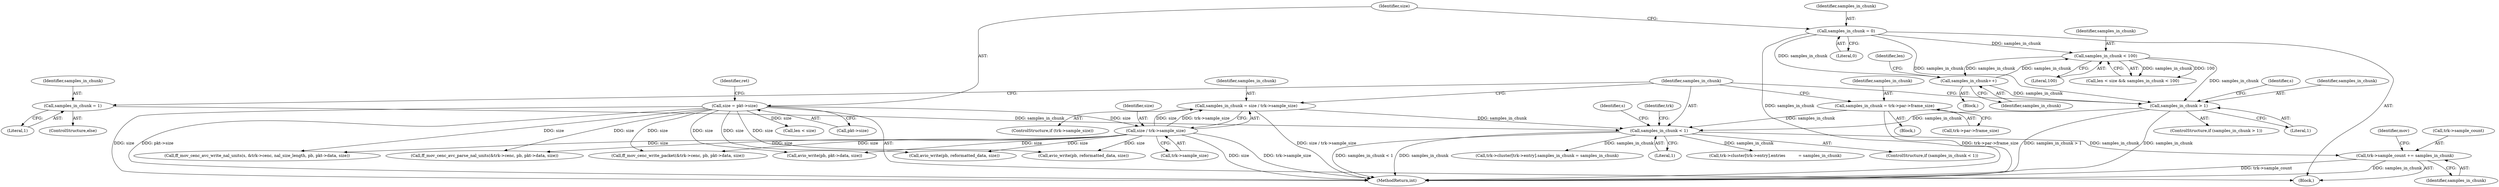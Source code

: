 digraph "0_FFmpeg_3a2d21bc5f97aa0161db3ae731fc2732be6108b8@pointer" {
"1001425" [label="(Call,trk->sample_count += samples_in_chunk)"];
"1000364" [label="(Call,samples_in_chunk < 1)"];
"1000360" [label="(Call,samples_in_chunk = 1)"];
"1000315" [label="(Call,samples_in_chunk > 1)"];
"1000295" [label="(Call,samples_in_chunk < 100)"];
"1000312" [label="(Call,samples_in_chunk++)"];
"1000147" [label="(Call,samples_in_chunk = 0)"];
"1000352" [label="(Call,samples_in_chunk = size / trk->sample_size)"];
"1000354" [label="(Call,size / trk->sample_size)"];
"1000151" [label="(Call,size = pkt->size)"];
"1000340" [label="(Call,samples_in_chunk = trk->par->frame_size)"];
"1000365" [label="(Identifier,samples_in_chunk)"];
"1000369" [label="(Identifier,s)"];
"1001429" [label="(Identifier,samples_in_chunk)"];
"1000531" [label="(Call,avio_write(pb, reformatted_data, size))"];
"1000320" [label="(Identifier,s)"];
"1000296" [label="(Identifier,samples_in_chunk)"];
"1000354" [label="(Call,size / trk->sample_size)"];
"1000363" [label="(ControlStructure,if (samples_in_chunk < 1))"];
"1001426" [label="(Call,trk->sample_count)"];
"1000315" [label="(Call,samples_in_chunk > 1)"];
"1000314" [label="(ControlStructure,if (samples_in_chunk > 1))"];
"1000348" [label="(ControlStructure,if (trk->sample_size))"];
"1000316" [label="(Identifier,samples_in_chunk)"];
"1000353" [label="(Identifier,samples_in_chunk)"];
"1000153" [label="(Call,pkt->size)"];
"1001466" [label="(MethodReturn,int)"];
"1000312" [label="(Call,samples_in_chunk++)"];
"1000359" [label="(ControlStructure,else)"];
"1000630" [label="(Call,avio_write(pb, reformatted_data, size))"];
"1000151" [label="(Call,size = pkt->size)"];
"1000317" [label="(Literal,1)"];
"1000857" [label="(Call,trk->cluster[trk->entry].samples_in_chunk = samples_in_chunk)"];
"1000147" [label="(Call,samples_in_chunk = 0)"];
"1000355" [label="(Identifier,size)"];
"1000356" [label="(Call,trk->sample_size)"];
"1000715" [label="(Call,ff_mov_cenc_avc_write_nal_units(s, &trk->cenc, nal_size_length, pb, pkt->data, size))"];
"1000378" [label="(Identifier,trk)"];
"1000546" [label="(Call,ff_mov_cenc_avc_parse_nal_units(&trk->cenc, pb, pkt->data, size))"];
"1000297" [label="(Literal,100)"];
"1000366" [label="(Literal,1)"];
"1000313" [label="(Identifier,samples_in_chunk)"];
"1000340" [label="(Call,samples_in_chunk = trk->par->frame_size)"];
"1000298" [label="(Block,)"];
"1000149" [label="(Literal,0)"];
"1000731" [label="(Call,ff_mov_cenc_write_packet(&trk->cenc, pb, pkt->data, size))"];
"1000747" [label="(Call,avio_write(pb, pkt->data, size))"];
"1000364" [label="(Call,samples_in_chunk < 1)"];
"1000339" [label="(Block,)"];
"1000152" [label="(Identifier,size)"];
"1000342" [label="(Call,trk->par->frame_size)"];
"1000292" [label="(Call,len < size)"];
"1000341" [label="(Identifier,samples_in_chunk)"];
"1000158" [label="(Identifier,ret)"];
"1000116" [label="(Block,)"];
"1001432" [label="(Identifier,mov)"];
"1000360" [label="(Call,samples_in_chunk = 1)"];
"1000295" [label="(Call,samples_in_chunk < 100)"];
"1000148" [label="(Identifier,samples_in_chunk)"];
"1000352" [label="(Call,samples_in_chunk = size / trk->sample_size)"];
"1000890" [label="(Call,trk->cluster[trk->entry].entries          = samples_in_chunk)"];
"1001425" [label="(Call,trk->sample_count += samples_in_chunk)"];
"1000361" [label="(Identifier,samples_in_chunk)"];
"1000291" [label="(Call,len < size && samples_in_chunk < 100)"];
"1000362" [label="(Literal,1)"];
"1000293" [label="(Identifier,len)"];
"1001425" -> "1000116"  [label="AST: "];
"1001425" -> "1001429"  [label="CFG: "];
"1001426" -> "1001425"  [label="AST: "];
"1001429" -> "1001425"  [label="AST: "];
"1001432" -> "1001425"  [label="CFG: "];
"1001425" -> "1001466"  [label="DDG: samples_in_chunk"];
"1001425" -> "1001466"  [label="DDG: trk->sample_count"];
"1000364" -> "1001425"  [label="DDG: samples_in_chunk"];
"1000364" -> "1000363"  [label="AST: "];
"1000364" -> "1000366"  [label="CFG: "];
"1000365" -> "1000364"  [label="AST: "];
"1000366" -> "1000364"  [label="AST: "];
"1000369" -> "1000364"  [label="CFG: "];
"1000378" -> "1000364"  [label="CFG: "];
"1000364" -> "1001466"  [label="DDG: samples_in_chunk"];
"1000364" -> "1001466"  [label="DDG: samples_in_chunk < 1"];
"1000360" -> "1000364"  [label="DDG: samples_in_chunk"];
"1000315" -> "1000364"  [label="DDG: samples_in_chunk"];
"1000352" -> "1000364"  [label="DDG: samples_in_chunk"];
"1000340" -> "1000364"  [label="DDG: samples_in_chunk"];
"1000364" -> "1000857"  [label="DDG: samples_in_chunk"];
"1000364" -> "1000890"  [label="DDG: samples_in_chunk"];
"1000360" -> "1000359"  [label="AST: "];
"1000360" -> "1000362"  [label="CFG: "];
"1000361" -> "1000360"  [label="AST: "];
"1000362" -> "1000360"  [label="AST: "];
"1000365" -> "1000360"  [label="CFG: "];
"1000315" -> "1000314"  [label="AST: "];
"1000315" -> "1000317"  [label="CFG: "];
"1000316" -> "1000315"  [label="AST: "];
"1000317" -> "1000315"  [label="AST: "];
"1000320" -> "1000315"  [label="CFG: "];
"1000365" -> "1000315"  [label="CFG: "];
"1000315" -> "1001466"  [label="DDG: samples_in_chunk > 1"];
"1000315" -> "1001466"  [label="DDG: samples_in_chunk"];
"1000295" -> "1000315"  [label="DDG: samples_in_chunk"];
"1000312" -> "1000315"  [label="DDG: samples_in_chunk"];
"1000147" -> "1000315"  [label="DDG: samples_in_chunk"];
"1000295" -> "1000291"  [label="AST: "];
"1000295" -> "1000297"  [label="CFG: "];
"1000296" -> "1000295"  [label="AST: "];
"1000297" -> "1000295"  [label="AST: "];
"1000291" -> "1000295"  [label="CFG: "];
"1000295" -> "1000291"  [label="DDG: samples_in_chunk"];
"1000295" -> "1000291"  [label="DDG: 100"];
"1000312" -> "1000295"  [label="DDG: samples_in_chunk"];
"1000147" -> "1000295"  [label="DDG: samples_in_chunk"];
"1000295" -> "1000312"  [label="DDG: samples_in_chunk"];
"1000312" -> "1000298"  [label="AST: "];
"1000312" -> "1000313"  [label="CFG: "];
"1000313" -> "1000312"  [label="AST: "];
"1000293" -> "1000312"  [label="CFG: "];
"1000147" -> "1000312"  [label="DDG: samples_in_chunk"];
"1000147" -> "1000116"  [label="AST: "];
"1000147" -> "1000149"  [label="CFG: "];
"1000148" -> "1000147"  [label="AST: "];
"1000149" -> "1000147"  [label="AST: "];
"1000152" -> "1000147"  [label="CFG: "];
"1000147" -> "1001466"  [label="DDG: samples_in_chunk"];
"1000352" -> "1000348"  [label="AST: "];
"1000352" -> "1000354"  [label="CFG: "];
"1000353" -> "1000352"  [label="AST: "];
"1000354" -> "1000352"  [label="AST: "];
"1000365" -> "1000352"  [label="CFG: "];
"1000352" -> "1001466"  [label="DDG: size / trk->sample_size"];
"1000354" -> "1000352"  [label="DDG: size"];
"1000354" -> "1000352"  [label="DDG: trk->sample_size"];
"1000354" -> "1000356"  [label="CFG: "];
"1000355" -> "1000354"  [label="AST: "];
"1000356" -> "1000354"  [label="AST: "];
"1000354" -> "1001466"  [label="DDG: trk->sample_size"];
"1000354" -> "1001466"  [label="DDG: size"];
"1000151" -> "1000354"  [label="DDG: size"];
"1000354" -> "1000531"  [label="DDG: size"];
"1000354" -> "1000546"  [label="DDG: size"];
"1000354" -> "1000630"  [label="DDG: size"];
"1000354" -> "1000715"  [label="DDG: size"];
"1000354" -> "1000731"  [label="DDG: size"];
"1000354" -> "1000747"  [label="DDG: size"];
"1000151" -> "1000116"  [label="AST: "];
"1000151" -> "1000153"  [label="CFG: "];
"1000152" -> "1000151"  [label="AST: "];
"1000153" -> "1000151"  [label="AST: "];
"1000158" -> "1000151"  [label="CFG: "];
"1000151" -> "1001466"  [label="DDG: size"];
"1000151" -> "1001466"  [label="DDG: pkt->size"];
"1000151" -> "1000292"  [label="DDG: size"];
"1000151" -> "1000531"  [label="DDG: size"];
"1000151" -> "1000546"  [label="DDG: size"];
"1000151" -> "1000630"  [label="DDG: size"];
"1000151" -> "1000715"  [label="DDG: size"];
"1000151" -> "1000731"  [label="DDG: size"];
"1000151" -> "1000747"  [label="DDG: size"];
"1000340" -> "1000339"  [label="AST: "];
"1000340" -> "1000342"  [label="CFG: "];
"1000341" -> "1000340"  [label="AST: "];
"1000342" -> "1000340"  [label="AST: "];
"1000365" -> "1000340"  [label="CFG: "];
"1000340" -> "1001466"  [label="DDG: trk->par->frame_size"];
}
